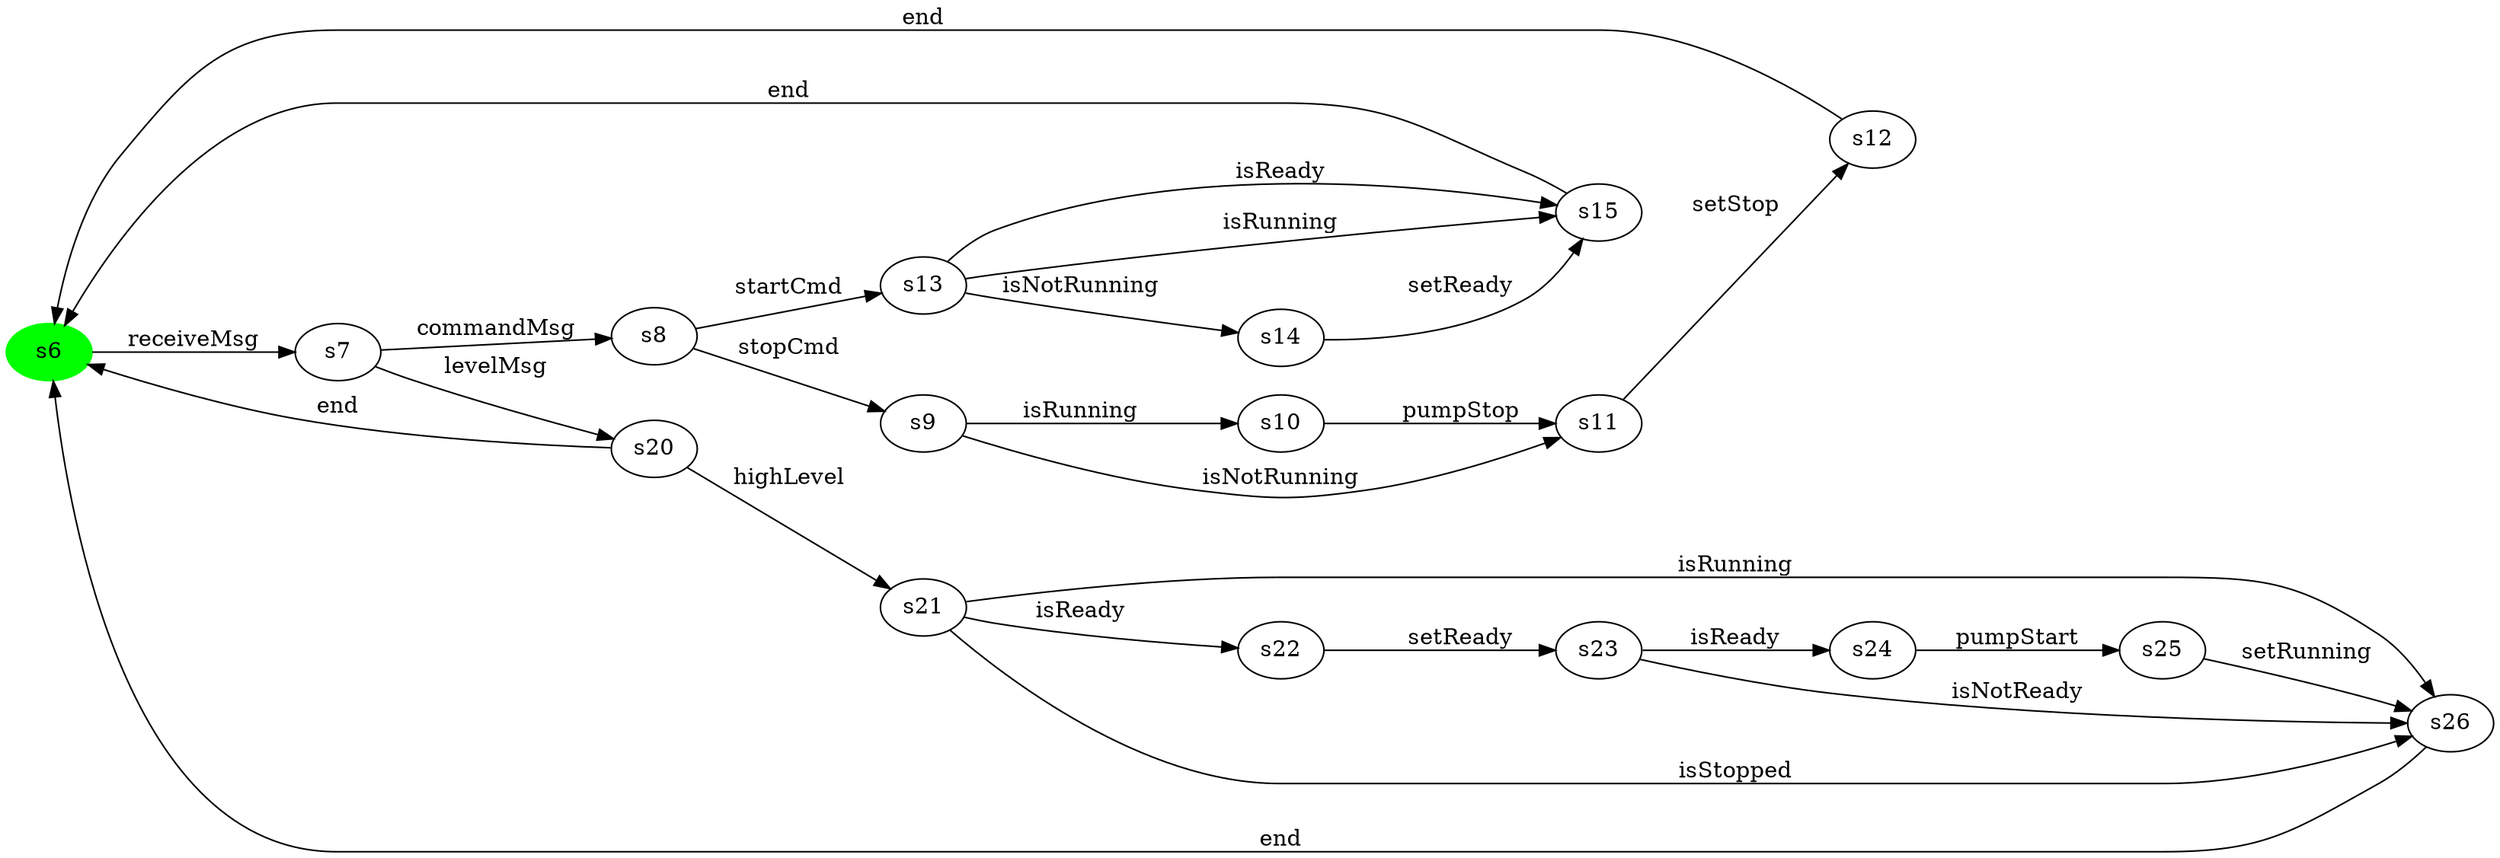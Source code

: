 digraph G {
rankdir=LR;
state0[ label = "s6", style=filled, color=green ];
state0 -> state1 [ label=" receiveMsg " ];
state1 [ label = "s7" ];
state1 -> state2 [ label=" commandMsg " ];
state1 -> state3 [ label=" levelMsg " ];
state2 [ label = "s8" ];
state2 -> state4 [ label=" stopCmd " ];
state2 -> state5 [ label=" startCmd " ];
state4 [ label = "s9" ];
state4 -> state6 [ label=" isRunning " ];
state4 -> state7 [ label=" isNotRunning " ];
state3 [ label = "s20" ];
state3 -> state0 [ label=" end " ];
state3 -> state8 [ label=" highLevel " ];
state7 [ label = "s11" ];
state7 -> state9 [ label=" setStop " ];
state10 [ label = "s22" ];
state10 -> state11 [ label=" setReady " ];
state6 [ label = "s10" ];
state6 -> state7 [ label=" pumpStop " ];
state8 [ label = "s21" ];
state8 -> state10 [ label=" isReady " ];
state8 -> state12 [ label=" isStopped " ];
state8 -> state12 [ label=" isRunning " ];
state5 [ label = "s13" ];
state5 -> state13 [ label=" isNotRunning " ];
state5 -> state14 [ label=" isReady " ];
state5 -> state14 [ label=" isRunning " ];
state15 [ label = "s24" ];
state15 -> state16 [ label=" pumpStart " ];
state9 [ label = "s12" ];
state9 -> state0 [ label=" end " ];
state11 [ label = "s23" ];
state11 -> state15 [ label=" isReady " ];
state11 -> state12 [ label=" isNotReady " ];
state14 [ label = "s15" ];
state14 -> state0 [ label=" end " ];
state12 [ label = "s26" ];
state12 -> state0 [ label=" end " ];
state13 [ label = "s14" ];
state13 -> state14 [ label=" setReady " ];
state16 [ label = "s25" ];
state16 -> state12 [ label=" setRunning " ];
}
